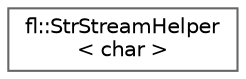 digraph "Graphical Class Hierarchy"
{
 // INTERACTIVE_SVG=YES
 // LATEX_PDF_SIZE
  bgcolor="transparent";
  edge [fontname=Helvetica,fontsize=10,labelfontname=Helvetica,labelfontsize=10];
  node [fontname=Helvetica,fontsize=10,shape=box,height=0.2,width=0.4];
  rankdir="LR";
  Node0 [id="Node000000",label="fl::StrStreamHelper\l\< char \>",height=0.2,width=0.4,color="grey40", fillcolor="white", style="filled",URL="$d5/d4b/structfl_1_1_str_stream_helper_3_01char_01_4.html",tooltip=" "];
}
